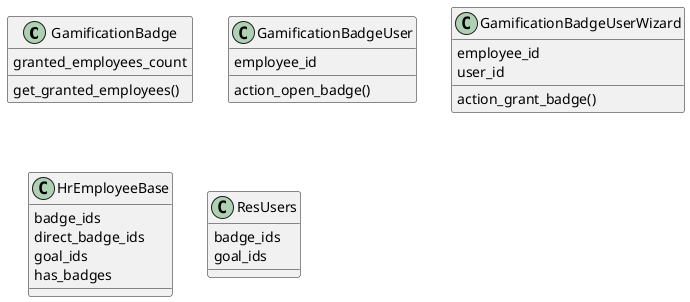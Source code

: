@startuml classes_hr_gamification
set namespaceSeparator none
class "GamificationBadge" as odoo_src.odoo.addons.hr_gamification.models.gamification.GamificationBadge {
  granted_employees_count
  get_granted_employees()
}
class "GamificationBadgeUser" as odoo_src.odoo.addons.hr_gamification.models.gamification.GamificationBadgeUser {
  employee_id
  action_open_badge()
}
class "GamificationBadgeUserWizard" as odoo_src.odoo.addons.hr_gamification.wizard.gamification_badge_user_wizard.GamificationBadgeUserWizard {
  employee_id
  user_id
  action_grant_badge()
}
class "HrEmployeeBase" as odoo_src.odoo.addons.hr_gamification.models.hr_employee.HrEmployeeBase {
  badge_ids
  direct_badge_ids
  goal_ids
  has_badges
}
class "ResUsers" as odoo_src.odoo.addons.hr_gamification.models.res_users.ResUsers {
  badge_ids
  goal_ids
}
@enduml
